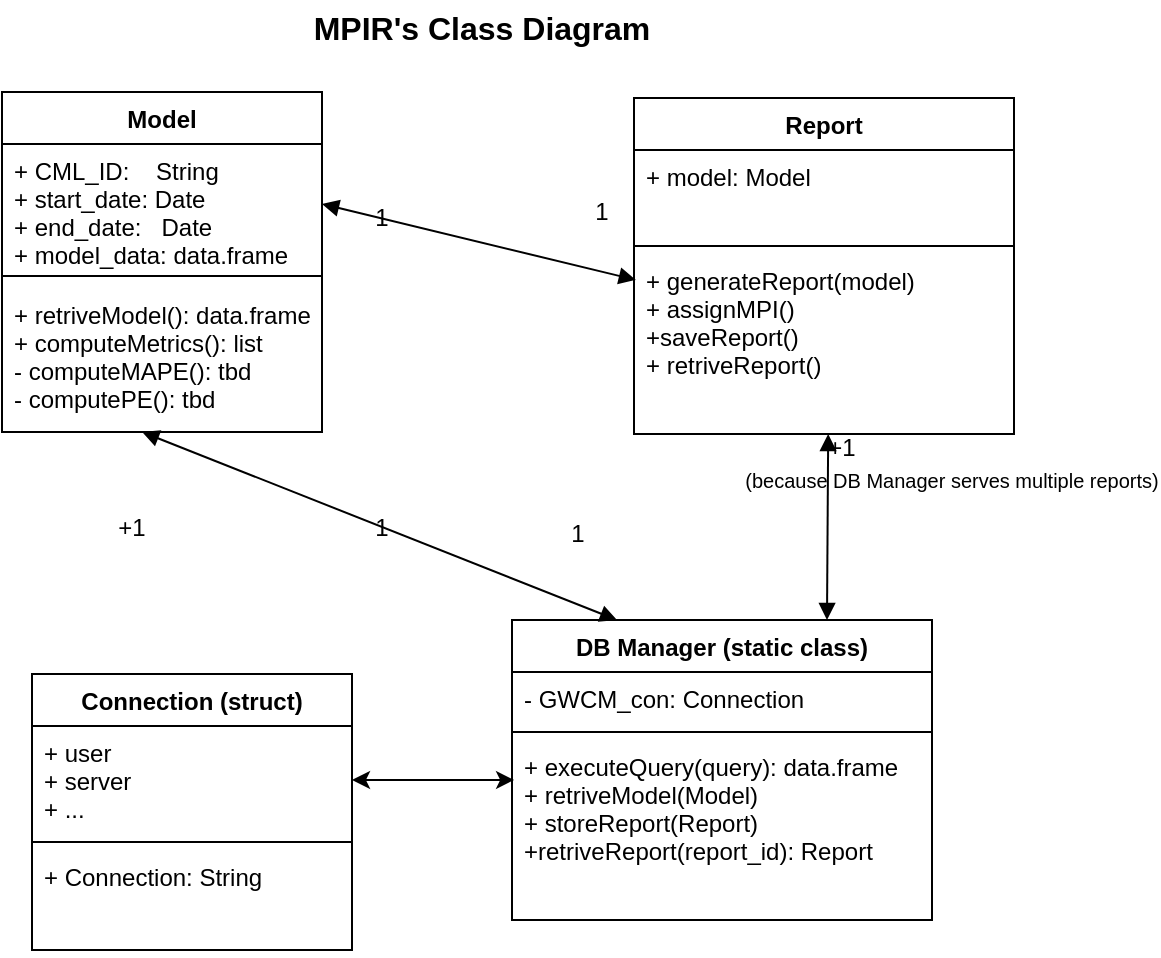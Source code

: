 <mxfile version="10.5.3" type="github"><diagram id="QW6IOjLLeBV_Fp2YoerF" name="Page-1"><mxGraphModel dx="853" dy="576" grid="1" gridSize="10" guides="1" tooltips="1" connect="1" arrows="1" fold="1" page="1" pageScale="1" pageWidth="827" pageHeight="1169" math="0" shadow="0"><root><mxCell id="0"/><mxCell id="1" parent="0"/><mxCell id="h6s7ZnvhDJazrf4CnJ4x-1" value="Model" style="swimlane;fontStyle=1;align=center;verticalAlign=top;childLayout=stackLayout;horizontal=1;startSize=26;horizontalStack=0;resizeParent=1;resizeParentMax=0;resizeLast=0;collapsible=1;marginBottom=0;" parent="1" vertex="1"><mxGeometry x="125" y="66" width="160" height="170" as="geometry"><mxRectangle x="130" y="120" width="70" height="26" as="alternateBounds"/></mxGeometry></mxCell><mxCell id="h6s7ZnvhDJazrf4CnJ4x-2" value="+ CML_ID:    String&#10;+ start_date: Date &#10;+ end_date:   Date&#10;+ model_data: data.frame&#10;" style="text;strokeColor=none;fillColor=none;align=left;verticalAlign=top;spacingLeft=4;spacingRight=4;overflow=hidden;rotatable=0;points=[[0,0.5],[1,0.5]];portConstraint=eastwest;" parent="h6s7ZnvhDJazrf4CnJ4x-1" vertex="1"><mxGeometry y="26" width="160" height="60" as="geometry"/></mxCell><mxCell id="h6s7ZnvhDJazrf4CnJ4x-3" value="" style="line;strokeWidth=1;fillColor=none;align=left;verticalAlign=middle;spacingTop=-1;spacingLeft=3;spacingRight=3;rotatable=0;labelPosition=right;points=[];portConstraint=eastwest;" parent="h6s7ZnvhDJazrf4CnJ4x-1" vertex="1"><mxGeometry y="86" width="160" height="12" as="geometry"/></mxCell><mxCell id="h6s7ZnvhDJazrf4CnJ4x-4" value="+ retriveModel(): data.frame&#10;+ computeMetrics(): list&#10;- computeMAPE(): tbd&#10;- computePE(): tbd&#10;" style="text;strokeColor=none;fillColor=none;align=left;verticalAlign=top;spacingLeft=4;spacingRight=4;overflow=hidden;rotatable=0;points=[[0,0.5],[1,0.5]];portConstraint=eastwest;" parent="h6s7ZnvhDJazrf4CnJ4x-1" vertex="1"><mxGeometry y="98" width="160" height="72" as="geometry"/></mxCell><mxCell id="h6s7ZnvhDJazrf4CnJ4x-5" value="DB Manager (static class)" style="swimlane;fontStyle=1;align=center;verticalAlign=top;childLayout=stackLayout;horizontal=1;startSize=26;horizontalStack=0;resizeParent=1;resizeParentMax=0;resizeLast=0;collapsible=1;marginBottom=0;" parent="1" vertex="1"><mxGeometry x="380" y="330" width="210" height="150" as="geometry"/></mxCell><mxCell id="h6s7ZnvhDJazrf4CnJ4x-6" value="- GWCM_con: Connection" style="text;strokeColor=none;fillColor=none;align=left;verticalAlign=top;spacingLeft=4;spacingRight=4;overflow=hidden;rotatable=0;points=[[0,0.5],[1,0.5]];portConstraint=eastwest;" parent="h6s7ZnvhDJazrf4CnJ4x-5" vertex="1"><mxGeometry y="26" width="210" height="26" as="geometry"/></mxCell><mxCell id="h6s7ZnvhDJazrf4CnJ4x-7" value="" style="line;strokeWidth=1;fillColor=none;align=left;verticalAlign=middle;spacingTop=-1;spacingLeft=3;spacingRight=3;rotatable=0;labelPosition=right;points=[];portConstraint=eastwest;" parent="h6s7ZnvhDJazrf4CnJ4x-5" vertex="1"><mxGeometry y="52" width="210" height="8" as="geometry"/></mxCell><mxCell id="h6s7ZnvhDJazrf4CnJ4x-9" style="edgeStyle=orthogonalEdgeStyle;rounded=0;orthogonalLoop=1;jettySize=auto;html=1;exitX=1;exitY=0.5;exitDx=0;exitDy=0;" parent="h6s7ZnvhDJazrf4CnJ4x-5" source="h6s7ZnvhDJazrf4CnJ4x-6" target="h6s7ZnvhDJazrf4CnJ4x-6" edge="1"><mxGeometry relative="1" as="geometry"/></mxCell><mxCell id="h6s7ZnvhDJazrf4CnJ4x-8" value="+ executeQuery(query): data.frame&#10;+ retriveModel(Model)&#10;+ storeReport(Report)&#10;+retriveReport(report_id): Report&#10;" style="text;strokeColor=none;fillColor=none;align=left;verticalAlign=top;spacingLeft=4;spacingRight=4;overflow=hidden;rotatable=0;points=[[0,0.5],[1,0.5]];portConstraint=eastwest;" parent="h6s7ZnvhDJazrf4CnJ4x-5" vertex="1"><mxGeometry y="60" width="210" height="90" as="geometry"/></mxCell><mxCell id="h6s7ZnvhDJazrf4CnJ4x-18" value="Report" style="swimlane;fontStyle=1;align=center;verticalAlign=top;childLayout=stackLayout;horizontal=1;startSize=26;horizontalStack=0;resizeParent=1;resizeParentMax=0;resizeLast=0;collapsible=1;marginBottom=0;" parent="1" vertex="1"><mxGeometry x="441" y="69" width="190" height="168" as="geometry"/></mxCell><mxCell id="h6s7ZnvhDJazrf4CnJ4x-19" value="+ model: Model&#10;" style="text;strokeColor=none;fillColor=none;align=left;verticalAlign=top;spacingLeft=4;spacingRight=4;overflow=hidden;rotatable=0;points=[[0,0.5],[1,0.5]];portConstraint=eastwest;" parent="h6s7ZnvhDJazrf4CnJ4x-18" vertex="1"><mxGeometry y="26" width="190" height="44" as="geometry"/></mxCell><mxCell id="h6s7ZnvhDJazrf4CnJ4x-20" value="" style="line;strokeWidth=1;fillColor=none;align=left;verticalAlign=middle;spacingTop=-1;spacingLeft=3;spacingRight=3;rotatable=0;labelPosition=right;points=[];portConstraint=eastwest;" parent="h6s7ZnvhDJazrf4CnJ4x-18" vertex="1"><mxGeometry y="70" width="190" height="8" as="geometry"/></mxCell><mxCell id="h6s7ZnvhDJazrf4CnJ4x-21" style="edgeStyle=orthogonalEdgeStyle;rounded=0;orthogonalLoop=1;jettySize=auto;html=1;exitX=1;exitY=0.5;exitDx=0;exitDy=0;" parent="h6s7ZnvhDJazrf4CnJ4x-18" source="h6s7ZnvhDJazrf4CnJ4x-19" target="h6s7ZnvhDJazrf4CnJ4x-19" edge="1"><mxGeometry relative="1" as="geometry"/></mxCell><mxCell id="h6s7ZnvhDJazrf4CnJ4x-22" value="+ generateReport(model)&#10;+ assignMPI()&#10;+saveReport()&#10;+ retriveReport()" style="text;strokeColor=none;fillColor=none;align=left;verticalAlign=top;spacingLeft=4;spacingRight=4;overflow=hidden;rotatable=0;points=[[0,0.5],[1,0.5]];portConstraint=eastwest;" parent="h6s7ZnvhDJazrf4CnJ4x-18" vertex="1"><mxGeometry y="78" width="190" height="90" as="geometry"/></mxCell><mxCell id="h6s7ZnvhDJazrf4CnJ4x-35" value="" style="endArrow=block;startArrow=block;endFill=1;startFill=1;html=1;strokeColor=#000000;entryX=0.25;entryY=0;entryDx=0;entryDy=0;exitX=0.438;exitY=1;exitDx=0;exitDy=0;exitPerimeter=0;" parent="1" source="h6s7ZnvhDJazrf4CnJ4x-4" target="h6s7ZnvhDJazrf4CnJ4x-5" edge="1"><mxGeometry width="160" relative="1" as="geometry"><mxPoint x="180" y="300" as="sourcePoint"/><mxPoint x="300" y="480" as="targetPoint"/></mxGeometry></mxCell><mxCell id="h6s7ZnvhDJazrf4CnJ4x-36" value="" style="endArrow=block;startArrow=block;endFill=1;startFill=1;html=1;strokeColor=#000000;exitX=1;exitY=0.5;exitDx=0;exitDy=0;entryX=0.005;entryY=0.144;entryDx=0;entryDy=0;entryPerimeter=0;" parent="1" source="h6s7ZnvhDJazrf4CnJ4x-2" target="h6s7ZnvhDJazrf4CnJ4x-22" edge="1"><mxGeometry width="160" relative="1" as="geometry"><mxPoint x="310" y="250" as="sourcePoint"/><mxPoint x="470" y="250" as="targetPoint"/></mxGeometry></mxCell><mxCell id="h6s7ZnvhDJazrf4CnJ4x-37" value="" style="endArrow=block;startArrow=block;endFill=1;startFill=1;html=1;strokeColor=#000000;entryX=0.511;entryY=1;entryDx=0;entryDy=0;entryPerimeter=0;exitX=0.75;exitY=0;exitDx=0;exitDy=0;" parent="1" source="h6s7ZnvhDJazrf4CnJ4x-5" target="h6s7ZnvhDJazrf4CnJ4x-22" edge="1"><mxGeometry width="160" relative="1" as="geometry"><mxPoint x="410" y="270" as="sourcePoint"/><mxPoint x="570" y="270" as="targetPoint"/></mxGeometry></mxCell><mxCell id="h6s7ZnvhDJazrf4CnJ4x-38" value="1" style="text;align=center;fontStyle=0;verticalAlign=middle;spacingLeft=3;spacingRight=3;strokeColor=none;rotatable=0;points=[[0,0.5],[1,0.5]];portConstraint=eastwest;" parent="1" vertex="1"><mxGeometry x="300" y="115" width="30" height="26" as="geometry"/></mxCell><mxCell id="h6s7ZnvhDJazrf4CnJ4x-39" value="1" style="text;align=center;fontStyle=0;verticalAlign=middle;spacingLeft=3;spacingRight=3;strokeColor=none;rotatable=0;points=[[0,0.5],[1,0.5]];portConstraint=eastwest;" parent="1" vertex="1"><mxGeometry x="410" y="112" width="30" height="26" as="geometry"/></mxCell><mxCell id="h6s7ZnvhDJazrf4CnJ4x-40" value="+1" style="text;align=center;fontStyle=0;verticalAlign=middle;spacingLeft=3;spacingRight=3;strokeColor=none;rotatable=0;points=[[0,0.5],[1,0.5]];portConstraint=eastwest;" parent="1" vertex="1"><mxGeometry x="530" y="230" width="30" height="26" as="geometry"/></mxCell><mxCell id="h6s7ZnvhDJazrf4CnJ4x-41" value="1" style="text;align=center;fontStyle=0;verticalAlign=middle;spacingLeft=3;spacingRight=3;strokeColor=none;rotatable=0;points=[[0,0.5],[1,0.5]];portConstraint=eastwest;" parent="1" vertex="1"><mxGeometry x="398" y="273" width="30" height="26" as="geometry"/></mxCell><mxCell id="h6s7ZnvhDJazrf4CnJ4x-42" value="1" style="text;align=center;fontStyle=0;verticalAlign=middle;spacingLeft=3;spacingRight=3;strokeColor=none;rotatable=0;points=[[0,0.5],[1,0.5]];portConstraint=eastwest;" parent="1" vertex="1"><mxGeometry x="300" y="270" width="30" height="26" as="geometry"/></mxCell><mxCell id="h6s7ZnvhDJazrf4CnJ4x-43" value="+1" style="text;align=center;fontStyle=0;verticalAlign=middle;spacingLeft=3;spacingRight=3;strokeColor=none;rotatable=0;points=[[0,0.5],[1,0.5]];portConstraint=eastwest;" parent="1" vertex="1"><mxGeometry x="175" y="270" width="30" height="26" as="geometry"/></mxCell><mxCell id="h6s7ZnvhDJazrf4CnJ4x-45" value="(because DB Manager serves multiple reports)" style="text;align=center;fontStyle=0;verticalAlign=middle;spacingLeft=3;spacingRight=3;strokeColor=none;rotatable=0;points=[[0,0.5],[1,0.5]];portConstraint=eastwest;fontSize=10;" parent="1" vertex="1"><mxGeometry x="560" y="249" width="80" height="22" as="geometry"/></mxCell><mxCell id="LvSNBtDxnV1m-owJ1_QF-1" value="MPIR's Class Diagram" style="text;align=center;fontStyle=1;verticalAlign=middle;spacingLeft=3;spacingRight=3;strokeColor=none;rotatable=0;points=[[0,0.5],[1,0.5]];portConstraint=eastwest;fontSize=16;" parent="1" vertex="1"><mxGeometry x="325" y="20" width="80" height="26" as="geometry"/></mxCell><mxCell id="zBcAbqOssr3-cidL12cL-2" value="Connection (struct)" style="swimlane;fontStyle=1;align=center;verticalAlign=top;childLayout=stackLayout;horizontal=1;startSize=26;horizontalStack=0;resizeParent=1;resizeParentMax=0;resizeLast=0;collapsible=1;marginBottom=0;" parent="1" vertex="1"><mxGeometry x="140" y="357" width="160" height="138" as="geometry"/></mxCell><mxCell id="zBcAbqOssr3-cidL12cL-3" value="+ user&#10;+ server&#10;+ ...&#10;" style="text;strokeColor=none;fillColor=none;align=left;verticalAlign=top;spacingLeft=4;spacingRight=4;overflow=hidden;rotatable=0;points=[[0,0.5],[1,0.5]];portConstraint=eastwest;" parent="zBcAbqOssr3-cidL12cL-2" vertex="1"><mxGeometry y="26" width="160" height="54" as="geometry"/></mxCell><mxCell id="zBcAbqOssr3-cidL12cL-4" value="" style="line;strokeWidth=1;fillColor=none;align=left;verticalAlign=middle;spacingTop=-1;spacingLeft=3;spacingRight=3;rotatable=0;labelPosition=right;points=[];portConstraint=eastwest;" parent="zBcAbqOssr3-cidL12cL-2" vertex="1"><mxGeometry y="80" width="160" height="8" as="geometry"/></mxCell><mxCell id="zBcAbqOssr3-cidL12cL-5" value="+ Connection: String" style="text;strokeColor=none;fillColor=none;align=left;verticalAlign=top;spacingLeft=4;spacingRight=4;overflow=hidden;rotatable=0;points=[[0,0.5],[1,0.5]];portConstraint=eastwest;" parent="zBcAbqOssr3-cidL12cL-2" vertex="1"><mxGeometry y="88" width="160" height="50" as="geometry"/></mxCell><mxCell id="9Zb7Vx_GvITRqwRv1DTm-2" value="" style="endArrow=classic;startArrow=classic;html=1;entryX=0.005;entryY=0.222;entryDx=0;entryDy=0;entryPerimeter=0;exitX=1;exitY=0.5;exitDx=0;exitDy=0;" edge="1" parent="1" source="zBcAbqOssr3-cidL12cL-3" target="h6s7ZnvhDJazrf4CnJ4x-8"><mxGeometry width="50" height="50" relative="1" as="geometry"><mxPoint x="110" y="550" as="sourcePoint"/><mxPoint x="160" y="500" as="targetPoint"/></mxGeometry></mxCell></root></mxGraphModel></diagram></mxfile>